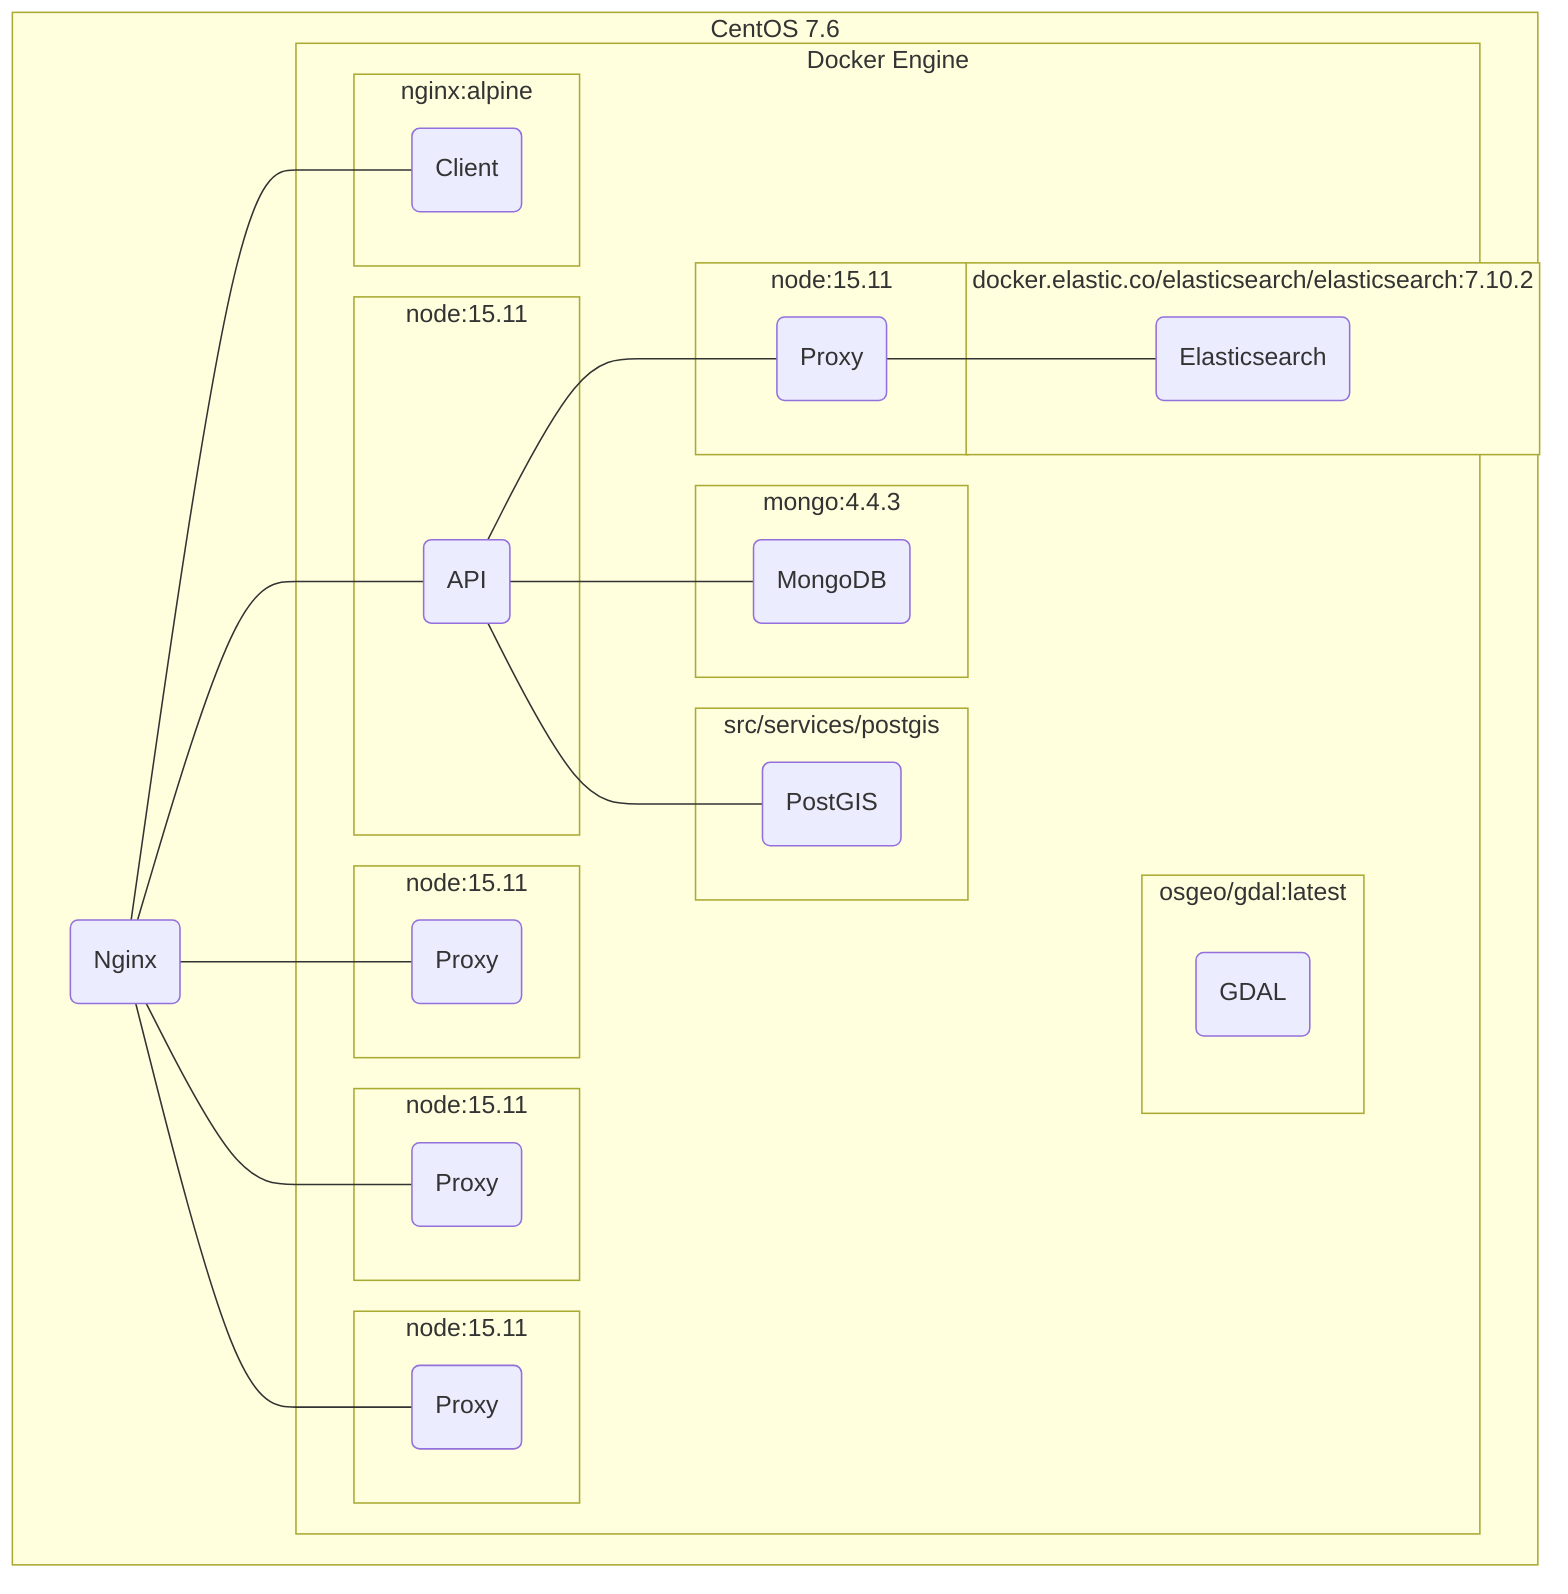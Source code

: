 graph TD

    %% CentOS boundary
    subgraph 0 ["CentOS 7.6"]

        Nginx(Nginx) --- Client
        Nginx --- ClientProxy1
        Nginx --- ClientProxy2
        Nginx --- ClientProxy3
        Nginx --- API

        %% Docker Engine boundary
        subgraph Docker_boundary ["Docker Engine"]

            %% Docker container boundaries
            subgraph 1 ["nginx:alpine"]
                Client(Client)
            end
            subgraph 2 ["node:15.11"]
                API(API)
            end
            subgraph 3a ["node:15.11"]
                ClientProxy1(Proxy)
            end     
            subgraph 3b ["node:15.11"]
                ClientProxy2(Proxy)
            end     
            subgraph 3c ["node:15.11"]
                ClientProxy3(Proxy)
            end                     
            subgraph 4 ["node:15.11"]
                ApiProxy(Proxy)
            end
            subgraph 5 ["docker.elastic.co/elasticsearch/elasticsearch:7.10.2"]
                Elasticsearch(Elasticsearch)
            end     
            subgraph 6 ["mongo:4.4.3"]
                Mongo(MongoDB)
            end    
            subgraph 7 ["src/services/postgis"]
                PostGIS(PostGIS)
            end
            subgraph 8 ["osgeo/gdal:latest"]
                GDAL(GDAL)
            end                                          

            %% Topology
            API --- ApiProxy
            ApiProxy --- Elasticsearch
            API --- Mongo
            API --- PostGIS
        end
    end